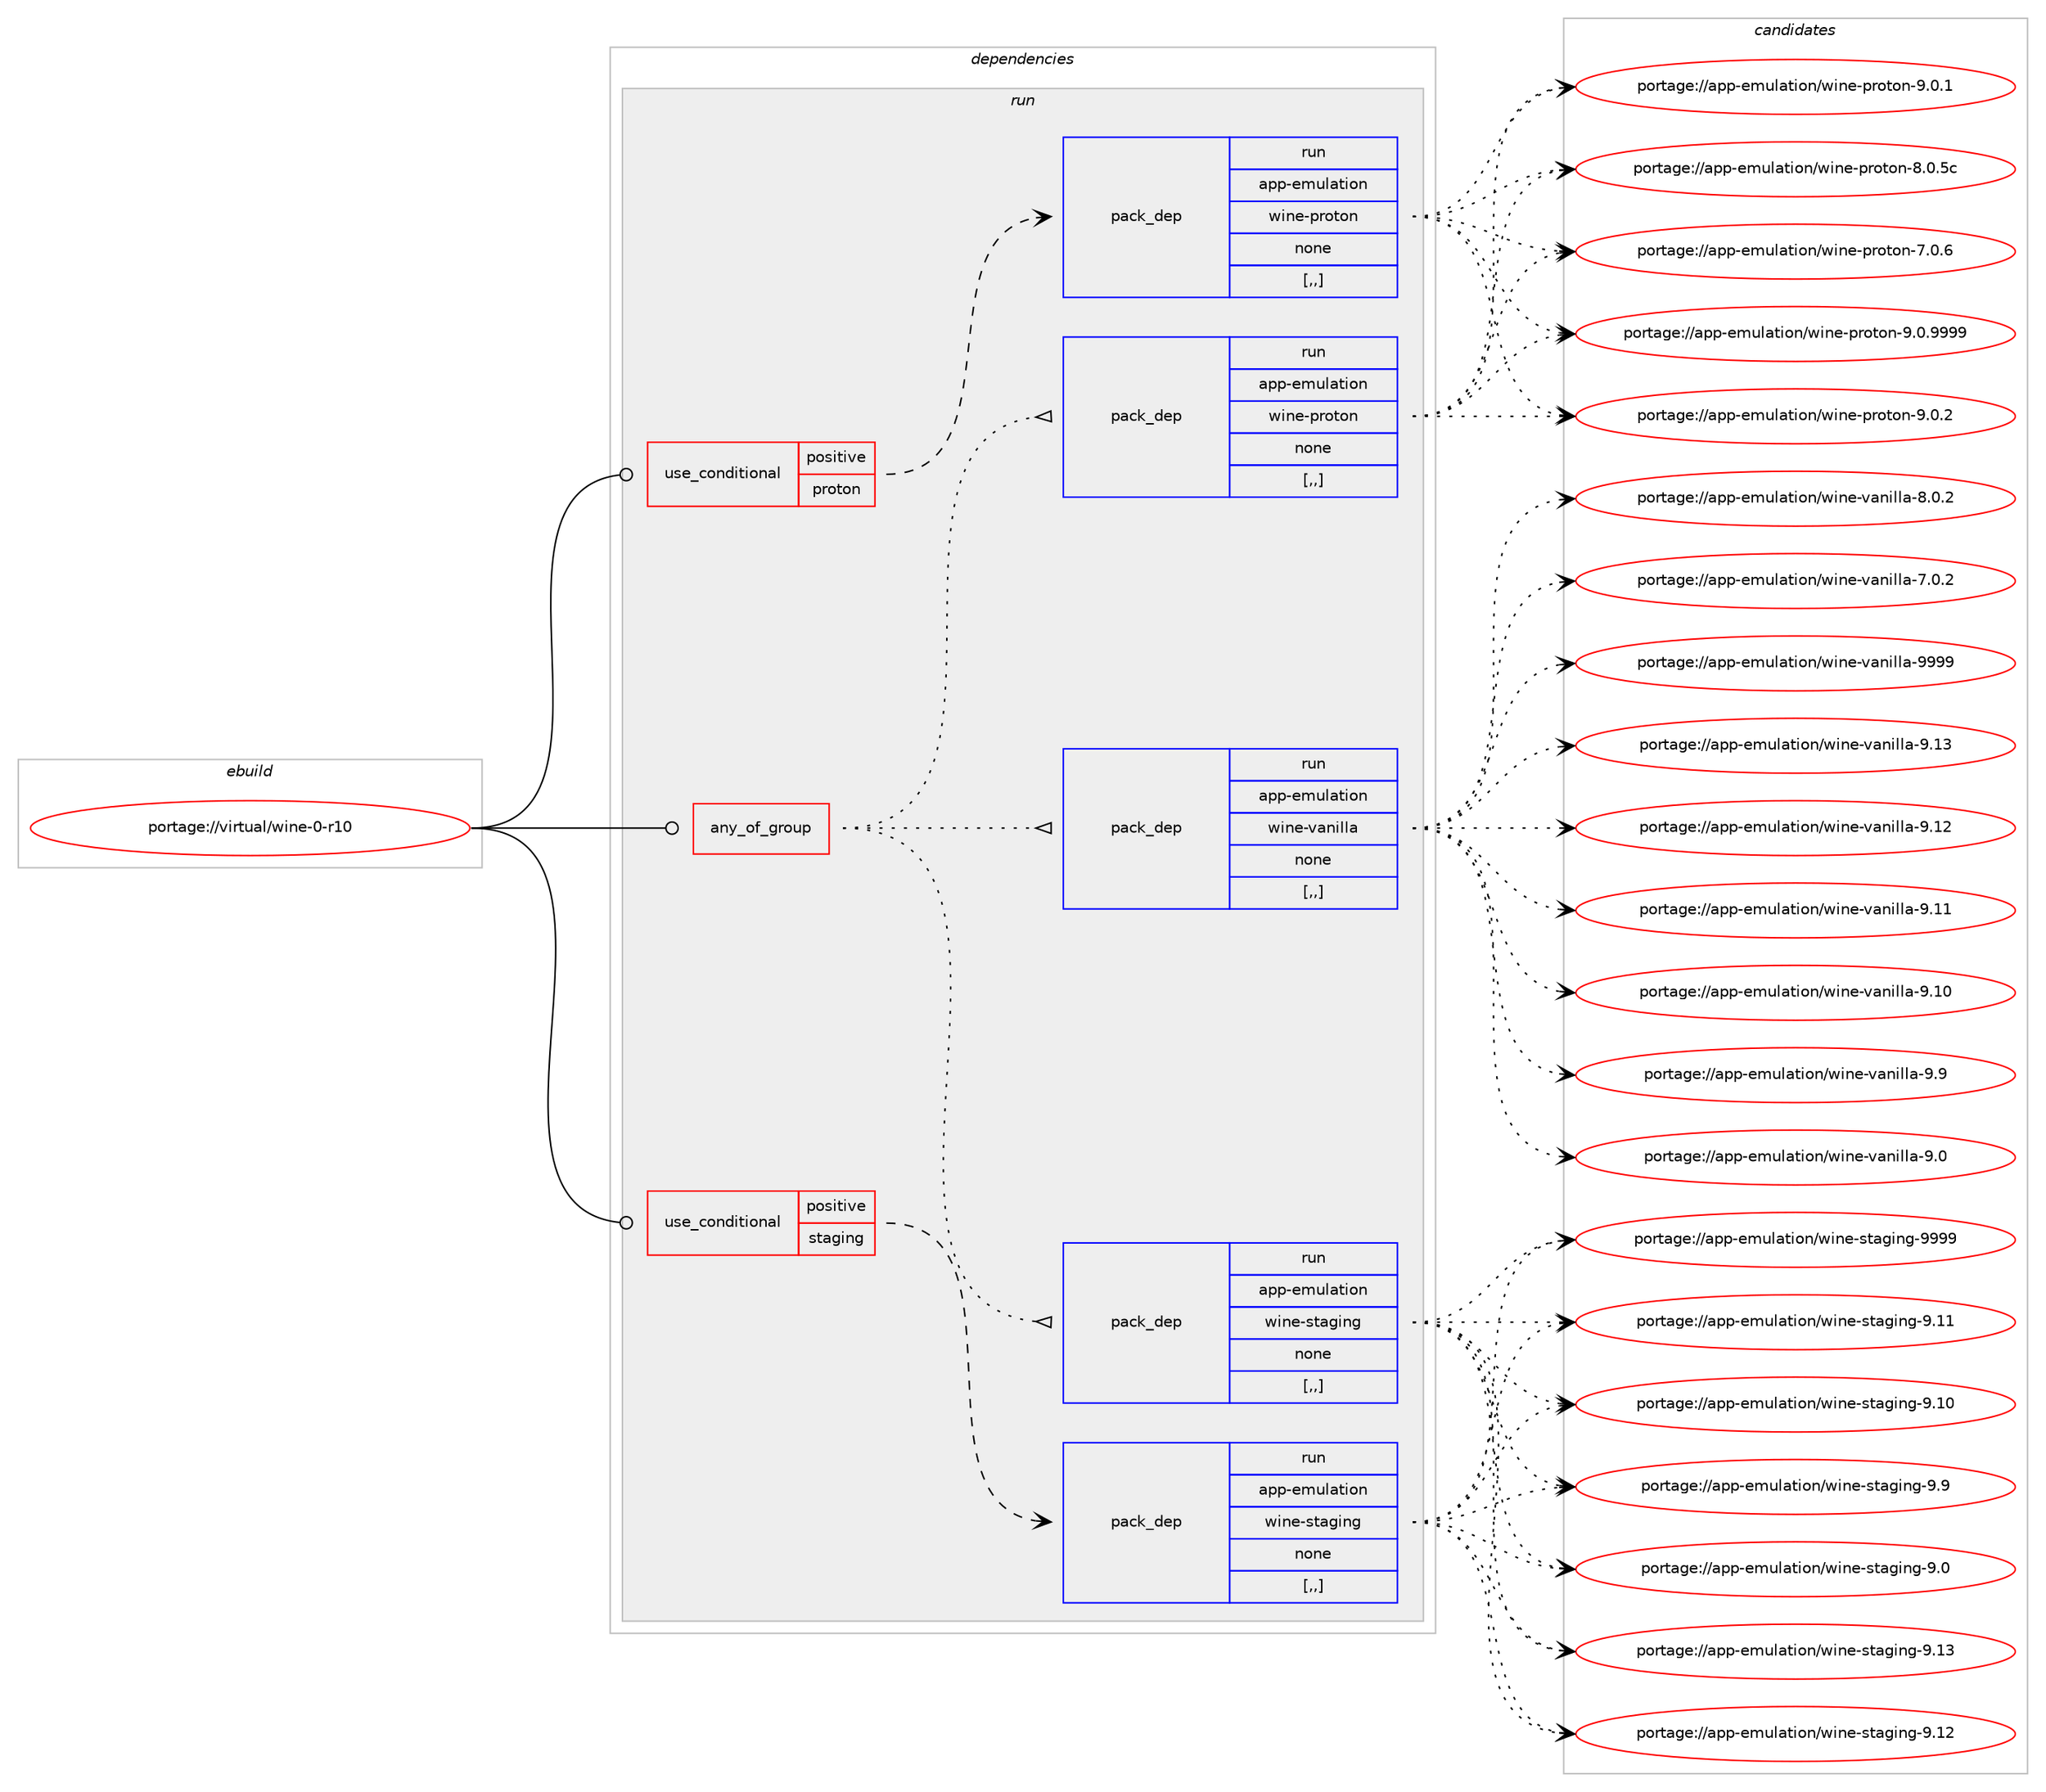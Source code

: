 digraph prolog {

# *************
# Graph options
# *************

newrank=true;
concentrate=true;
compound=true;
graph [rankdir=LR,fontname=Helvetica,fontsize=10,ranksep=1.5];#, ranksep=2.5, nodesep=0.2];
edge  [arrowhead=vee];
node  [fontname=Helvetica,fontsize=10];

# **********
# The ebuild
# **********

subgraph cluster_leftcol {
color=gray;
label=<<i>ebuild</i>>;
id [label="portage://virtual/wine-0-r10", color=red, width=4, href="../virtual/wine-0-r10.svg"];
}

# ****************
# The dependencies
# ****************

subgraph cluster_midcol {
color=gray;
label=<<i>dependencies</i>>;
subgraph cluster_compile {
fillcolor="#eeeeee";
style=filled;
label=<<i>compile</i>>;
}
subgraph cluster_compileandrun {
fillcolor="#eeeeee";
style=filled;
label=<<i>compile and run</i>>;
}
subgraph cluster_run {
fillcolor="#eeeeee";
style=filled;
label=<<i>run</i>>;
subgraph any3009 {
dependency443053 [label=<<TABLE BORDER="0" CELLBORDER="1" CELLSPACING="0" CELLPADDING="4"><TR><TD CELLPADDING="10">any_of_group</TD></TR></TABLE>>, shape=none, color=red];subgraph pack321763 {
dependency443054 [label=<<TABLE BORDER="0" CELLBORDER="1" CELLSPACING="0" CELLPADDING="4" WIDTH="220"><TR><TD ROWSPAN="6" CELLPADDING="30">pack_dep</TD></TR><TR><TD WIDTH="110">run</TD></TR><TR><TD>app-emulation</TD></TR><TR><TD>wine-vanilla</TD></TR><TR><TD>none</TD></TR><TR><TD>[,,]</TD></TR></TABLE>>, shape=none, color=blue];
}
dependency443053:e -> dependency443054:w [weight=20,style="dotted",arrowhead="oinv"];
subgraph pack321764 {
dependency443055 [label=<<TABLE BORDER="0" CELLBORDER="1" CELLSPACING="0" CELLPADDING="4" WIDTH="220"><TR><TD ROWSPAN="6" CELLPADDING="30">pack_dep</TD></TR><TR><TD WIDTH="110">run</TD></TR><TR><TD>app-emulation</TD></TR><TR><TD>wine-proton</TD></TR><TR><TD>none</TD></TR><TR><TD>[,,]</TD></TR></TABLE>>, shape=none, color=blue];
}
dependency443053:e -> dependency443055:w [weight=20,style="dotted",arrowhead="oinv"];
subgraph pack321765 {
dependency443056 [label=<<TABLE BORDER="0" CELLBORDER="1" CELLSPACING="0" CELLPADDING="4" WIDTH="220"><TR><TD ROWSPAN="6" CELLPADDING="30">pack_dep</TD></TR><TR><TD WIDTH="110">run</TD></TR><TR><TD>app-emulation</TD></TR><TR><TD>wine-staging</TD></TR><TR><TD>none</TD></TR><TR><TD>[,,]</TD></TR></TABLE>>, shape=none, color=blue];
}
dependency443053:e -> dependency443056:w [weight=20,style="dotted",arrowhead="oinv"];
}
id:e -> dependency443053:w [weight=20,style="solid",arrowhead="odot"];
subgraph cond118054 {
dependency443057 [label=<<TABLE BORDER="0" CELLBORDER="1" CELLSPACING="0" CELLPADDING="4"><TR><TD ROWSPAN="3" CELLPADDING="10">use_conditional</TD></TR><TR><TD>positive</TD></TR><TR><TD>proton</TD></TR></TABLE>>, shape=none, color=red];
subgraph pack321766 {
dependency443058 [label=<<TABLE BORDER="0" CELLBORDER="1" CELLSPACING="0" CELLPADDING="4" WIDTH="220"><TR><TD ROWSPAN="6" CELLPADDING="30">pack_dep</TD></TR><TR><TD WIDTH="110">run</TD></TR><TR><TD>app-emulation</TD></TR><TR><TD>wine-proton</TD></TR><TR><TD>none</TD></TR><TR><TD>[,,]</TD></TR></TABLE>>, shape=none, color=blue];
}
dependency443057:e -> dependency443058:w [weight=20,style="dashed",arrowhead="vee"];
}
id:e -> dependency443057:w [weight=20,style="solid",arrowhead="odot"];
subgraph cond118055 {
dependency443059 [label=<<TABLE BORDER="0" CELLBORDER="1" CELLSPACING="0" CELLPADDING="4"><TR><TD ROWSPAN="3" CELLPADDING="10">use_conditional</TD></TR><TR><TD>positive</TD></TR><TR><TD>staging</TD></TR></TABLE>>, shape=none, color=red];
subgraph pack321767 {
dependency443060 [label=<<TABLE BORDER="0" CELLBORDER="1" CELLSPACING="0" CELLPADDING="4" WIDTH="220"><TR><TD ROWSPAN="6" CELLPADDING="30">pack_dep</TD></TR><TR><TD WIDTH="110">run</TD></TR><TR><TD>app-emulation</TD></TR><TR><TD>wine-staging</TD></TR><TR><TD>none</TD></TR><TR><TD>[,,]</TD></TR></TABLE>>, shape=none, color=blue];
}
dependency443059:e -> dependency443060:w [weight=20,style="dashed",arrowhead="vee"];
}
id:e -> dependency443059:w [weight=20,style="solid",arrowhead="odot"];
}
}

# **************
# The candidates
# **************

subgraph cluster_choices {
rank=same;
color=gray;
label=<<i>candidates</i>>;

subgraph choice321763 {
color=black;
nodesep=1;
choice971121124510110911710897116105111110471191051101014511897110105108108974557575757 [label="portage://app-emulation/wine-vanilla-9999", color=red, width=4,href="../app-emulation/wine-vanilla-9999.svg"];
choice971121124510110911710897116105111110471191051101014511897110105108108974557464951 [label="portage://app-emulation/wine-vanilla-9.13", color=red, width=4,href="../app-emulation/wine-vanilla-9.13.svg"];
choice971121124510110911710897116105111110471191051101014511897110105108108974557464950 [label="portage://app-emulation/wine-vanilla-9.12", color=red, width=4,href="../app-emulation/wine-vanilla-9.12.svg"];
choice971121124510110911710897116105111110471191051101014511897110105108108974557464949 [label="portage://app-emulation/wine-vanilla-9.11", color=red, width=4,href="../app-emulation/wine-vanilla-9.11.svg"];
choice971121124510110911710897116105111110471191051101014511897110105108108974557464948 [label="portage://app-emulation/wine-vanilla-9.10", color=red, width=4,href="../app-emulation/wine-vanilla-9.10.svg"];
choice9711211245101109117108971161051111104711910511010145118971101051081089745574657 [label="portage://app-emulation/wine-vanilla-9.9", color=red, width=4,href="../app-emulation/wine-vanilla-9.9.svg"];
choice9711211245101109117108971161051111104711910511010145118971101051081089745574648 [label="portage://app-emulation/wine-vanilla-9.0", color=red, width=4,href="../app-emulation/wine-vanilla-9.0.svg"];
choice97112112451011091171089711610511111047119105110101451189711010510810897455646484650 [label="portage://app-emulation/wine-vanilla-8.0.2", color=red, width=4,href="../app-emulation/wine-vanilla-8.0.2.svg"];
choice97112112451011091171089711610511111047119105110101451189711010510810897455546484650 [label="portage://app-emulation/wine-vanilla-7.0.2", color=red, width=4,href="../app-emulation/wine-vanilla-7.0.2.svg"];
dependency443054:e -> choice971121124510110911710897116105111110471191051101014511897110105108108974557575757:w [style=dotted,weight="100"];
dependency443054:e -> choice971121124510110911710897116105111110471191051101014511897110105108108974557464951:w [style=dotted,weight="100"];
dependency443054:e -> choice971121124510110911710897116105111110471191051101014511897110105108108974557464950:w [style=dotted,weight="100"];
dependency443054:e -> choice971121124510110911710897116105111110471191051101014511897110105108108974557464949:w [style=dotted,weight="100"];
dependency443054:e -> choice971121124510110911710897116105111110471191051101014511897110105108108974557464948:w [style=dotted,weight="100"];
dependency443054:e -> choice9711211245101109117108971161051111104711910511010145118971101051081089745574657:w [style=dotted,weight="100"];
dependency443054:e -> choice9711211245101109117108971161051111104711910511010145118971101051081089745574648:w [style=dotted,weight="100"];
dependency443054:e -> choice97112112451011091171089711610511111047119105110101451189711010510810897455646484650:w [style=dotted,weight="100"];
dependency443054:e -> choice97112112451011091171089711610511111047119105110101451189711010510810897455546484650:w [style=dotted,weight="100"];
}
subgraph choice321764 {
color=black;
nodesep=1;
choice9711211245101109117108971161051111104711910511010145112114111116111110455746484657575757 [label="portage://app-emulation/wine-proton-9.0.9999", color=red, width=4,href="../app-emulation/wine-proton-9.0.9999.svg"];
choice9711211245101109117108971161051111104711910511010145112114111116111110455746484650 [label="portage://app-emulation/wine-proton-9.0.2", color=red, width=4,href="../app-emulation/wine-proton-9.0.2.svg"];
choice9711211245101109117108971161051111104711910511010145112114111116111110455746484649 [label="portage://app-emulation/wine-proton-9.0.1", color=red, width=4,href="../app-emulation/wine-proton-9.0.1.svg"];
choice971121124510110911710897116105111110471191051101014511211411111611111045564648465399 [label="portage://app-emulation/wine-proton-8.0.5c", color=red, width=4,href="../app-emulation/wine-proton-8.0.5c.svg"];
choice9711211245101109117108971161051111104711910511010145112114111116111110455546484654 [label="portage://app-emulation/wine-proton-7.0.6", color=red, width=4,href="../app-emulation/wine-proton-7.0.6.svg"];
dependency443055:e -> choice9711211245101109117108971161051111104711910511010145112114111116111110455746484657575757:w [style=dotted,weight="100"];
dependency443055:e -> choice9711211245101109117108971161051111104711910511010145112114111116111110455746484650:w [style=dotted,weight="100"];
dependency443055:e -> choice9711211245101109117108971161051111104711910511010145112114111116111110455746484649:w [style=dotted,weight="100"];
dependency443055:e -> choice971121124510110911710897116105111110471191051101014511211411111611111045564648465399:w [style=dotted,weight="100"];
dependency443055:e -> choice9711211245101109117108971161051111104711910511010145112114111116111110455546484654:w [style=dotted,weight="100"];
}
subgraph choice321765 {
color=black;
nodesep=1;
choice9711211245101109117108971161051111104711910511010145115116971031051101034557575757 [label="portage://app-emulation/wine-staging-9999", color=red, width=4,href="../app-emulation/wine-staging-9999.svg"];
choice9711211245101109117108971161051111104711910511010145115116971031051101034557464951 [label="portage://app-emulation/wine-staging-9.13", color=red, width=4,href="../app-emulation/wine-staging-9.13.svg"];
choice9711211245101109117108971161051111104711910511010145115116971031051101034557464950 [label="portage://app-emulation/wine-staging-9.12", color=red, width=4,href="../app-emulation/wine-staging-9.12.svg"];
choice9711211245101109117108971161051111104711910511010145115116971031051101034557464949 [label="portage://app-emulation/wine-staging-9.11", color=red, width=4,href="../app-emulation/wine-staging-9.11.svg"];
choice9711211245101109117108971161051111104711910511010145115116971031051101034557464948 [label="portage://app-emulation/wine-staging-9.10", color=red, width=4,href="../app-emulation/wine-staging-9.10.svg"];
choice97112112451011091171089711610511111047119105110101451151169710310511010345574657 [label="portage://app-emulation/wine-staging-9.9", color=red, width=4,href="../app-emulation/wine-staging-9.9.svg"];
choice97112112451011091171089711610511111047119105110101451151169710310511010345574648 [label="portage://app-emulation/wine-staging-9.0", color=red, width=4,href="../app-emulation/wine-staging-9.0.svg"];
dependency443056:e -> choice9711211245101109117108971161051111104711910511010145115116971031051101034557575757:w [style=dotted,weight="100"];
dependency443056:e -> choice9711211245101109117108971161051111104711910511010145115116971031051101034557464951:w [style=dotted,weight="100"];
dependency443056:e -> choice9711211245101109117108971161051111104711910511010145115116971031051101034557464950:w [style=dotted,weight="100"];
dependency443056:e -> choice9711211245101109117108971161051111104711910511010145115116971031051101034557464949:w [style=dotted,weight="100"];
dependency443056:e -> choice9711211245101109117108971161051111104711910511010145115116971031051101034557464948:w [style=dotted,weight="100"];
dependency443056:e -> choice97112112451011091171089711610511111047119105110101451151169710310511010345574657:w [style=dotted,weight="100"];
dependency443056:e -> choice97112112451011091171089711610511111047119105110101451151169710310511010345574648:w [style=dotted,weight="100"];
}
subgraph choice321766 {
color=black;
nodesep=1;
choice9711211245101109117108971161051111104711910511010145112114111116111110455746484657575757 [label="portage://app-emulation/wine-proton-9.0.9999", color=red, width=4,href="../app-emulation/wine-proton-9.0.9999.svg"];
choice9711211245101109117108971161051111104711910511010145112114111116111110455746484650 [label="portage://app-emulation/wine-proton-9.0.2", color=red, width=4,href="../app-emulation/wine-proton-9.0.2.svg"];
choice9711211245101109117108971161051111104711910511010145112114111116111110455746484649 [label="portage://app-emulation/wine-proton-9.0.1", color=red, width=4,href="../app-emulation/wine-proton-9.0.1.svg"];
choice971121124510110911710897116105111110471191051101014511211411111611111045564648465399 [label="portage://app-emulation/wine-proton-8.0.5c", color=red, width=4,href="../app-emulation/wine-proton-8.0.5c.svg"];
choice9711211245101109117108971161051111104711910511010145112114111116111110455546484654 [label="portage://app-emulation/wine-proton-7.0.6", color=red, width=4,href="../app-emulation/wine-proton-7.0.6.svg"];
dependency443058:e -> choice9711211245101109117108971161051111104711910511010145112114111116111110455746484657575757:w [style=dotted,weight="100"];
dependency443058:e -> choice9711211245101109117108971161051111104711910511010145112114111116111110455746484650:w [style=dotted,weight="100"];
dependency443058:e -> choice9711211245101109117108971161051111104711910511010145112114111116111110455746484649:w [style=dotted,weight="100"];
dependency443058:e -> choice971121124510110911710897116105111110471191051101014511211411111611111045564648465399:w [style=dotted,weight="100"];
dependency443058:e -> choice9711211245101109117108971161051111104711910511010145112114111116111110455546484654:w [style=dotted,weight="100"];
}
subgraph choice321767 {
color=black;
nodesep=1;
choice9711211245101109117108971161051111104711910511010145115116971031051101034557575757 [label="portage://app-emulation/wine-staging-9999", color=red, width=4,href="../app-emulation/wine-staging-9999.svg"];
choice9711211245101109117108971161051111104711910511010145115116971031051101034557464951 [label="portage://app-emulation/wine-staging-9.13", color=red, width=4,href="../app-emulation/wine-staging-9.13.svg"];
choice9711211245101109117108971161051111104711910511010145115116971031051101034557464950 [label="portage://app-emulation/wine-staging-9.12", color=red, width=4,href="../app-emulation/wine-staging-9.12.svg"];
choice9711211245101109117108971161051111104711910511010145115116971031051101034557464949 [label="portage://app-emulation/wine-staging-9.11", color=red, width=4,href="../app-emulation/wine-staging-9.11.svg"];
choice9711211245101109117108971161051111104711910511010145115116971031051101034557464948 [label="portage://app-emulation/wine-staging-9.10", color=red, width=4,href="../app-emulation/wine-staging-9.10.svg"];
choice97112112451011091171089711610511111047119105110101451151169710310511010345574657 [label="portage://app-emulation/wine-staging-9.9", color=red, width=4,href="../app-emulation/wine-staging-9.9.svg"];
choice97112112451011091171089711610511111047119105110101451151169710310511010345574648 [label="portage://app-emulation/wine-staging-9.0", color=red, width=4,href="../app-emulation/wine-staging-9.0.svg"];
dependency443060:e -> choice9711211245101109117108971161051111104711910511010145115116971031051101034557575757:w [style=dotted,weight="100"];
dependency443060:e -> choice9711211245101109117108971161051111104711910511010145115116971031051101034557464951:w [style=dotted,weight="100"];
dependency443060:e -> choice9711211245101109117108971161051111104711910511010145115116971031051101034557464950:w [style=dotted,weight="100"];
dependency443060:e -> choice9711211245101109117108971161051111104711910511010145115116971031051101034557464949:w [style=dotted,weight="100"];
dependency443060:e -> choice9711211245101109117108971161051111104711910511010145115116971031051101034557464948:w [style=dotted,weight="100"];
dependency443060:e -> choice97112112451011091171089711610511111047119105110101451151169710310511010345574657:w [style=dotted,weight="100"];
dependency443060:e -> choice97112112451011091171089711610511111047119105110101451151169710310511010345574648:w [style=dotted,weight="100"];
}
}

}
